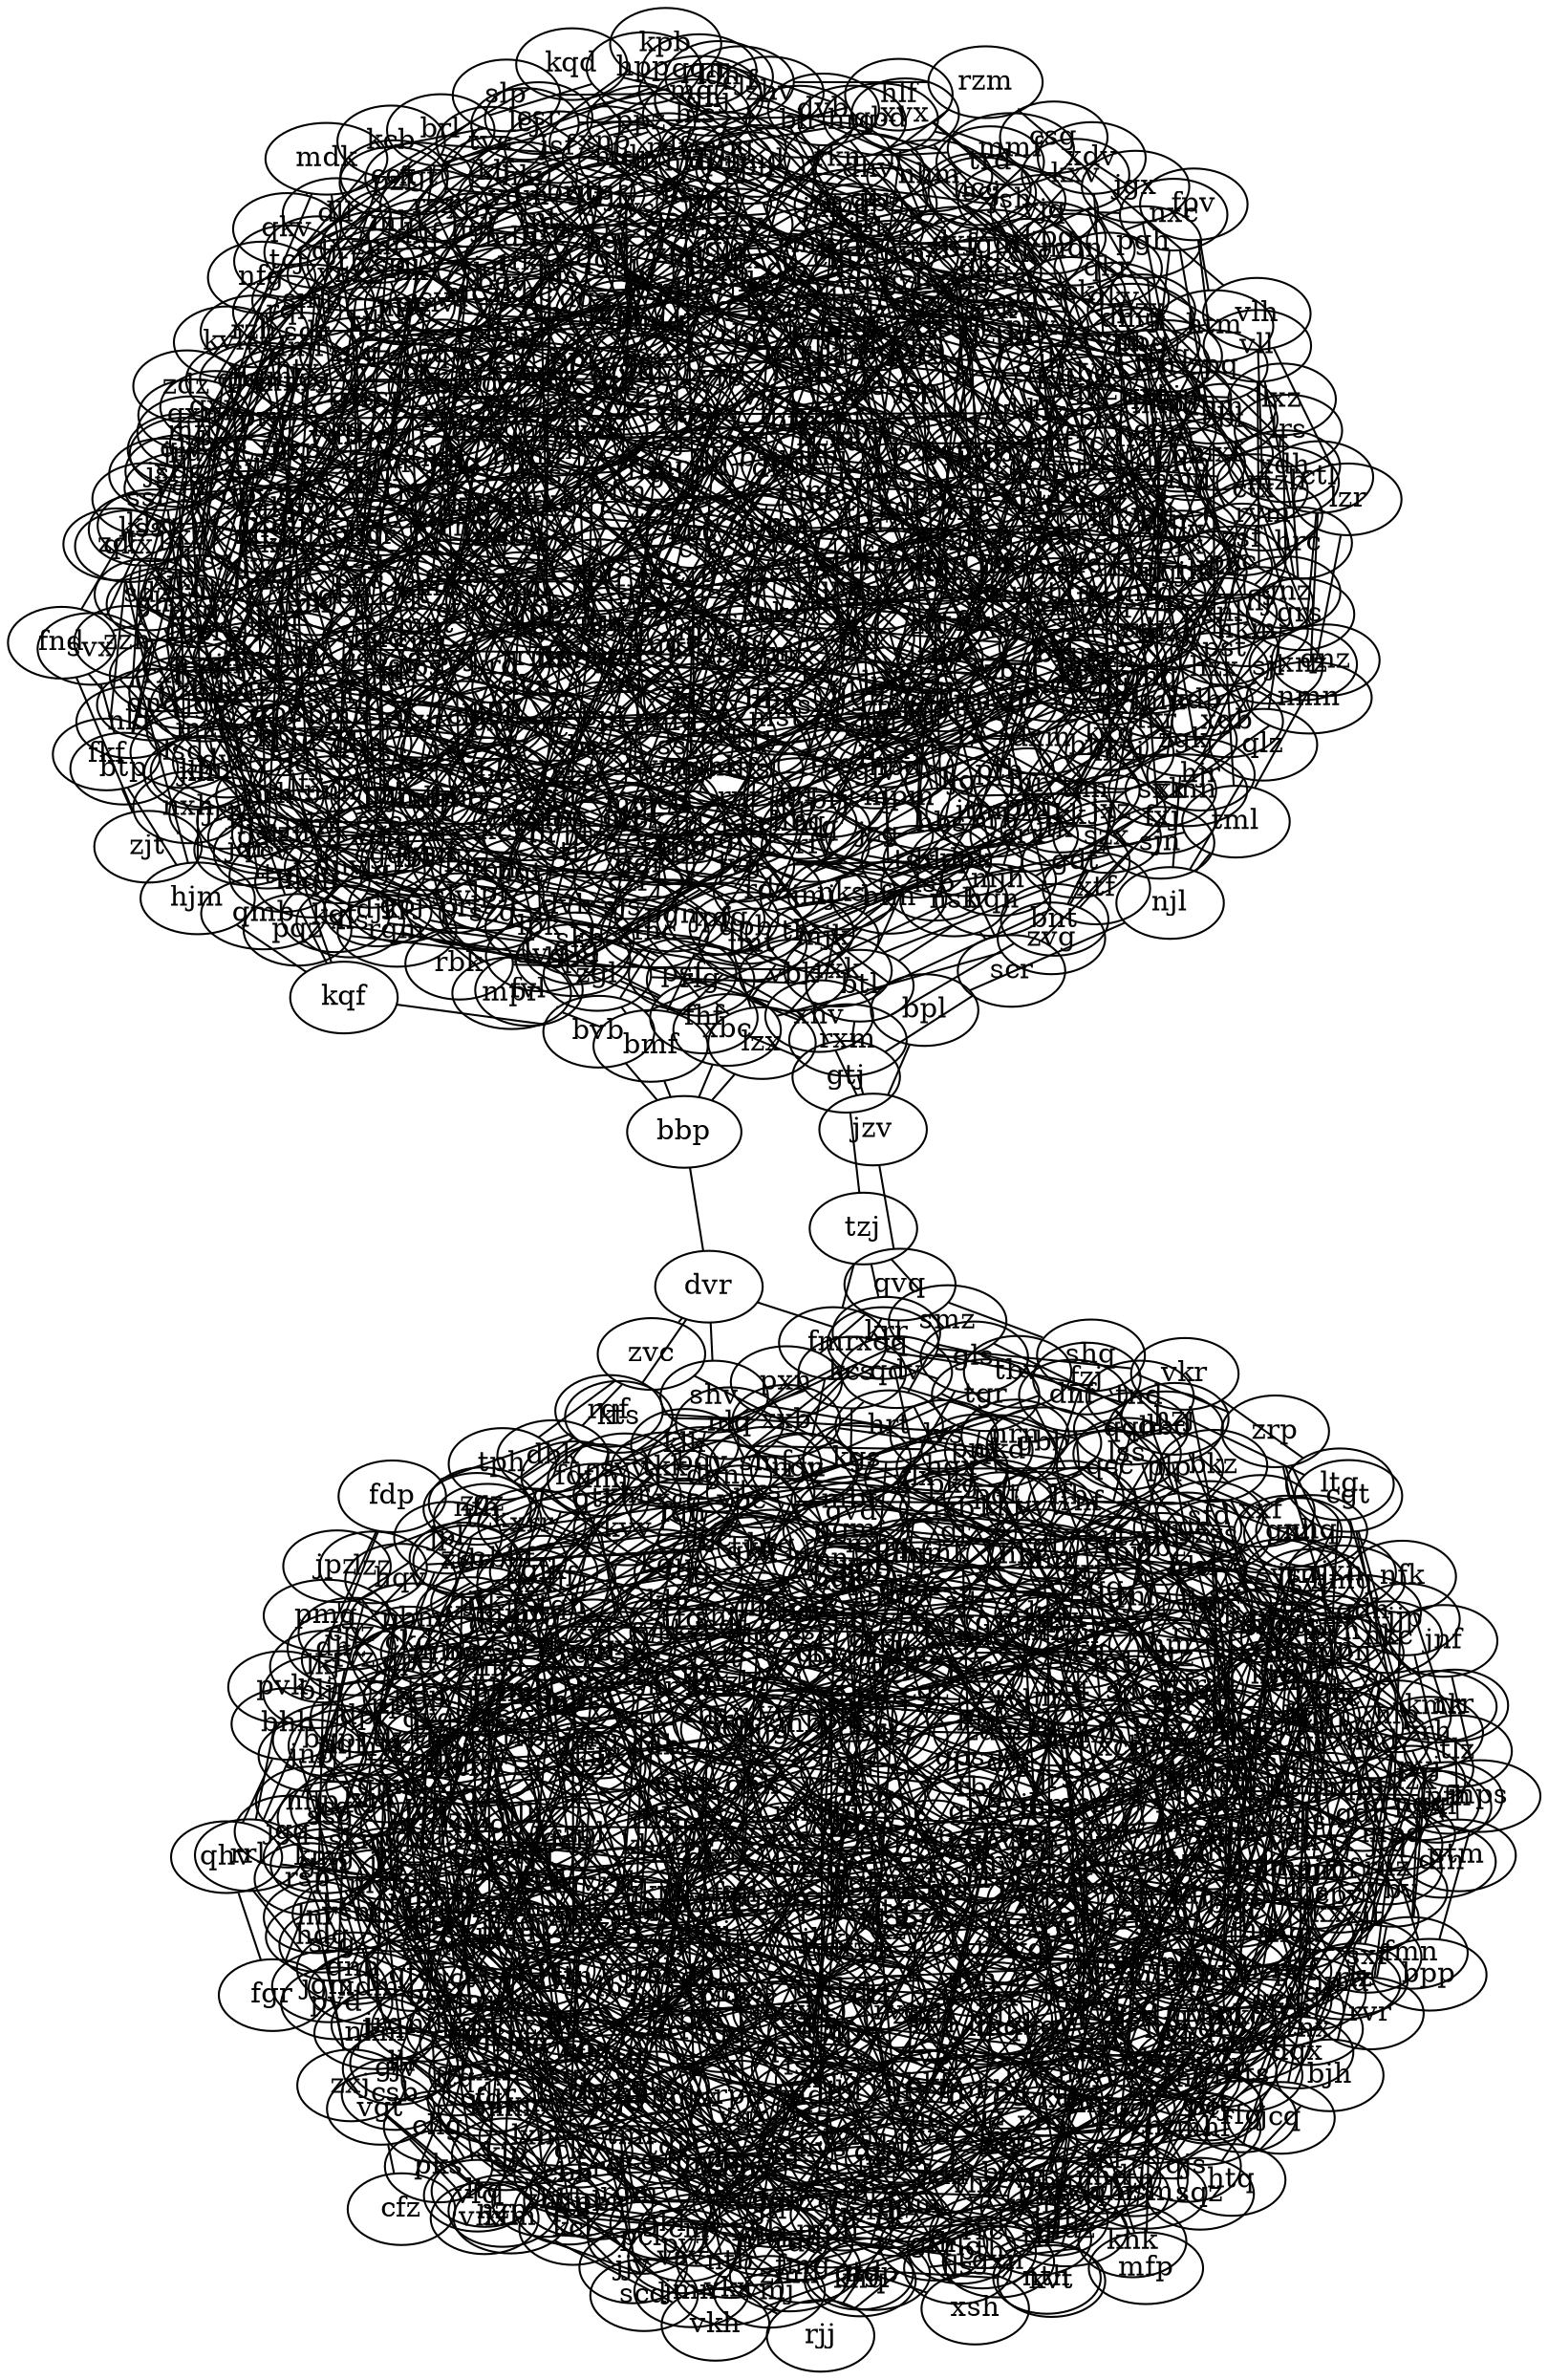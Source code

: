 graph G {
    layout = "neato";
    len = 20.0;
    
    xqz -- {mvd jch lxn txj tns};
    qrt -- {spp mbz};
    slm -- {xdc};
    rnv -- {dmq};
    npx -- {llg szn mjz dhv ddr};
    shm -- {zrq jkq vgx};
    jfk -- {mmg trr};
    qbv -- {fbc zgt};
    crx -- {jtm rlg kdb kxg};
    jnn -- {hqt mcv};
    zvg -- {szx};
    xrt -- {sjs hnf nnn};
    fxj -- {nsf nln sjl};
    prh -- {tfc};
    kmg -- {gct jpl fgr jgm};
    cbs -- {trb};
    ldj -- {jsq bxs jbk};
    lkh -- {cfp dll};
    gdb -- {jmg bgr lkk nhd};
    jgq -- {qpm trb szg};
    cgd -- {jzh xsr};
    klk -- {smz};
    klc -- {mmg jsp zlf brx fqf};
    xsr -- {znq};
    ljh -- {sst};
    src -- {xmv};
    nhp -- {gxc src lzz};
    kbh -- {txj zsx};
    lrf -- {pkc};
    lrv -- {jzr pks};
    gzp -- {brx qcr};
    vfg -- {cmv};
    gtn -- {krd bsj jgt};
    rqx -- {rfv pnc};
    rzv -- {dmq};
    bjh -- {mvd};
    pxn -- {dhf};
    pgn -- {htz lpf tsx nfv bvb};
    qrb -- {dtt};
    mjk -- {tsd kpv};
    fbc -- {zcz hkj};
    jqr -- {pxz};
    bkl -- {zks kpg bmj vbf};
    nsk -- {dkl jzg};
    xrn -- {zdd hfx qvt};
    gtm -- {ccb sng vlx shr};
    mkr -- {thp mzj hfc lrp};
    htx -- {rfk};
    jxl -- {vkd grb mps lxr mlt};
    gmf -- {rdz jxq};
    crc -- {tvd qmt xxf dzs};
    tqt -- {gff};
    gvm -- {lvj ddk hvc hzc};
    gjv -- {rkm qsh nfl zhl};
    fpv -- {htm mdn};
    psl -- {qfq};
    vdm -- {pmv hhm};
    chv -- {dch bqv nsl qtg fsp};
    xlc -- {xqg hvc};
    llr -- {vkh fcb zcn};
    kpp -- {ghz bsq};
    czf -- {dfs cll qfq};
    pmg -- {pzc};
    jjg -- {jdb mlq mmj vsk};
    qkk -- {jch grf};
    gtd -- {ggb ftq};
    djr -- {zpr dgr};
    bpj -- {vzl lkb lrf};
    mfp -- {nhd qsl hnt nth};
    ngr -- {fhg jxn gsn};
    kvj -- {nfh qxl};
    pmv -- {mmx gbq lqx zqt};
    xdh -- {lzr tth gkv};
    fsg -- {znf gfh tvt};
    pln -- {rkz vgs};
    dhl -- {qrb zfq bjx};
    rrv -- {hqt nxh kvk};
    vgt -- {vnx};
    dcv -- {cmt ffx};
    tfc -- {nnh};
    mlg -- {cmc cmt sst nfp};
    rlg -- {dvh};
    htm -- {bmj};
    sls -- {vsm xks vds glp snr jdm};
    nrc -- {ztf tns tzk};
    fdm -- {klz hjx vzl rlr};
    pxl -- {zzf pps gtt rzv};
    fkr -- {hkp tsx};
    gsn -- {dkf};
    xqm -- {rrv};
    hlp -- {sxf cgt};
    nxg -- {rxf lcg};
    gzd -- {qdm qsd vrf hpd fsb};
    vkd -- {tvl kvt};
    cbb -- {gbm qrh fhg};
    vpf -- {kct xbp ggx dhj};
    lpk -- {gfv vcv jmk};
    qlv -- {zzn};
    fmg -- {vmj gbm kvt rjs};
    bmn -- {ngq gkx pks vcz};
    stm -- {pgc hlp lbx rrr};
    qkr -- {hlf cfm ctl kxv ggx vjm};
    gnl -- {kkj ltg bsl sfd};
    gdj -- {bzs ncn grb};
    rql -- {xnp rdf zzn qnq};
    lzz -- {qpd};
    pbf -- {hlv xgb};
    kgj -- {tkh};
    bxd -- {qrh ngm qks};
    svs -- {qkd};
    llg -- {zpl fqh jgf kdr};
    sbc -- {sft fcc lpk pjm trs qpz rnv};
    bzm -- {kck mdn svk zrb nnn};
    zdd -- {txj};
    qnh -- {ngm};
    jqh -- {jgt bsj nsk};
    drx -- {mpm fhh vvx};
    nvr -- {hrr mcv kfz};
    ddk -- {srp ctj sgx pgr};
    kxs -- {rvk jsq fnc};
    hpx -- {hlz qlv kqg};
    rgm -- {bkf jdm};
    dnf -- {gls};
    mcz -- {qld cjf};
    hcc -- {hlv vhc dpm};
    bgz -- {jnb bqk rvc klk};
    lhc -- {rgc psr tkf qmt};
    kds -- {vhc fdm llx mpx};
    sxc -- {fnc};
    vdq -- {rcg};
    jsf -- {kvk};
    pbm -- {mgk gzn mbq tph};
    thf -- {fqn qsh xsf kzb};
    rlz -- {hlp fbg qmt zrh};
    mns -- {rkn bkm lpc kqg};
    qlz -- {gnz njl trr nnj};
    rjc -- {vbf pmv bpj dqs};
    kfx -- {cgc zsx dgr};
    ngq -- {rpd pgp bqk dzs};
    sqz -- {nhd tnx pth mzq};
    dpm -- {ffx dmq};
    bfk -- {bmj};
    dzv -- {ffg};
    ncl -- {ckv vkx ntb zpr blm jmn qrb};
    dkq -- {lcj dnv kqg nxg};
    rzh -- {kss};
    lpc -- {pnc tlv zpb};
    jtm -- {tsx};
    fcn -- {rqx};
    mvd -- {xln};
    kzv -- {xkg pzc zdd};
    pvj -- {jcq pln ltg};
    dtn -- {rvc cgh rsf rzc};
    jhp -- {grb};
    spb -- {pxt};
    bsq -- {hlz rmk};
    kkj -- {smb tvq lss tgr};
    cdl -- {bkz};
    zmk -- {tlj pvs pvz src};
    cjs -- {gtd gsn zrq};
    mnt -- {gtt hgf mhz dqs};
    rrl -- {jnb};
    jbc -- {qrb tfg kfc};
    vsv -- {bxd bxq dtt};
    qks -- {zcf bfc};
    tth -- {vll sjl nxc};
    dgn -- {nfh svv slt};
    jhf -- {hxv rls};
    vcp -- {hhm};
    jcs -- {fcc vnq zbc};
    gjz -- {fsb tgr tmz hvt};
    mzf -- {psl zdz};
    cmd -- {hnf};
    tbm -- {rgt ktt msz htx};
    tpv -- {fvp sft rkn xlc};
    sxj -- {bnq str zrb};
    ssg -- {gjv lxn dhz};
    qkf -- {ctb hrg mdn};
    vch -- {zbz mzf dkk gtp};
    znf -- {gxc lrg cxm svm rkm};
    ltg -- {rvn};
    dhj -- {mhk qgt};
    lnr -- {lkj fsg zxj gzn};
    sxf -- {vrc};
    fvg -- {kck ppk dcl fvl};
    nvt -- {xsz lbz xrh};
    rgn -- {ngz};
    qsh -- {slt rtz};
    hdq -- {rbc fgr mnb hdj};
    zgp -- {ssm fvz bcm rcd tnl xxb};
    rrs -- {sbn dts glr zdd};
    bgj -- {hsr ppt chg hgd mvk};
    kvv -- {dnf jtk mbs rbh};
    hbd -- {cfp};
    blj -- {rrl};
    sbh -- {lxn rll cbs qtd};
    svd -- {zpl tzg prn krs};
    rqm -- {zgl jqr kbn vnq};
    hqn -- {btl dxm};
    rdd -- {gzq tmr vfg};
    fbx -- {vzl qcr};
    lpz -- {vrf nfl mks qnj lff ntb};
    lsd -- {ghz xdc};
    vkg -- {rlc xhb gdj pcj jjk qdm};
    qcs -- {jjv djr rnk cmv};
    shv -- {fqn rqf xrr txs};
    zzs -- {lbx btq nhl lrc};
    xhb -- {nzp lrr zpm};
    qbd -- {mmf hlz kpb hkp sxb};
    phf -- {fgp dkr hsq svc};
    xxb -- {svv};
    zhz -- {rvc nhl qbz};
    kbn -- {prn svx};
    qld -- {krs};
    sxl -- {mps bvh frd};
    clp -- {zqt bzn hnf jsh zpn};
    lhm -- {rbg dss lss grb bkp};
    qpb -- {mpm ktt bpl};
    pfh -- {jjp hmq mls gtv};
    mmj -- {kjs};
    flj -- {sjl vll};
    tlz -- {sxf rvn nfk};
    pgg -- {rkr rvx bzs hfx lck};
    dkk -- {lmn dkl};
    rdz -- {mst jhr};
    gfk -- {mbs klk};
    jtk -- {cdb};
    hvt -- {nzh hdv jbl};
    fsp -- {ttn};
    qjc -- {rnr pst};
    zrh -- {pqq fmn fpr};
    jrd -- {qxp svc jsl jsq};
    dxj -- {fcn hsq bjs vhc};
    bxx -- {qgs gds qdx smf bvl};
    rxk -- {xhv};
    xqn -- {hpd};
    zjf -- {bcc};
    tkk -- {pdt kgj xdr pxn ckd};
    fdf -- {dzx jpz xdr snr rqf kcs};
    txs -- {tdg zsx qkd};
    fkf -- {zjt hjm hpk};
    qsg -- {vcp mnl rdf};
    svj -- {qnf jxn vvv rrr};
    tnd -- {sjf xdq cgt rgc};
    cgt -- {nkc};
    bpp -- {mps pcf vgs jtq};
    lrr -- {ffg nhd};
    bdj -- {zpl gfv jpk zbc};
    krr -- {tzj flx smf};
    vpb -- {xts dnv};
    klq -- {xrh gmf zdz};
    bsf -- {bdr nrn jbc mrx};
    brb -- {lmt lzc szn scv};
    kmk -- {llq hmq hlp};
    dhv -- {rzm mcv zpl};
    rbk -- {rxk xqm dcl};
    bnj -- {mjf djz rll chc kzz};
    sht -- {zcn glr jpn dhf};
    ckd -- {lbg dtd};
    nnh -- {hnd};
    rkr -- {svj mrx};
    rvx -- {dhf};
    zlc -- {zpl bxs};
    cpd -- {jhg cmg mjb sbh bgs};
    mqv -- {qvb nrc fhg dts};
    bqp -- {jpt bbf cfq cpz};
    ccb -- {srp rxf sxc flk};
    tzg -- {spn ljl};
    rnk -- {smb zpr zbm};
    qdv -- {hjc gbb qvq pkg};
    tpb -- {vdk rgq zdm tmt};
    qjq -- {sdz lcg pzl qqt};
    vxx -- {jpn rpd tdg};
    pnx -- {lkq hzj btq klk};
    jpn -- {qzz};
    fph -- {tlk dhf fzt lxr};
    qdx -- {jdb xqn};
    cfz -- {ftq vnx vgt};
    gnn -- {dfs};
    pdt -- {jrn jjk xhn};
    sms -- {cdl qvc dld};
    kjs -- {dgx tmh jxn};
    fdq -- {jbk fcn bjs ppk fvl};
    llx -- {mgv blr kbc rqx};
    nxh -- {mzf};
    vcz -- {vpj bbm};
    pbx -- {djz ntb sjd knk};
    jkm -- {pth bfj};
    sjf -- {gps tqn};
    vhc -- {nhm jxq};
    dvg -- {xbc vrx shr bpj};
    xcb -- {qvc dzk qrx lkk};
    krd -- {kpv tsd};
    hzc -- {zgk mjz lcx kck};
    vjj -- {dkl};
    qnj -- {zcn mvk};
    cmg -- {slt mjb qsd};
    kpg -- {hbc ttj};
    zsf -- {pbq fkr};
    vbv -- {fdg lvn rvr jrn};
    tlp -- {ktt lbz fvp tbf xrb nnj};
    zvl -- {bkp zrp vxx ktc};
    gkx -- {ngx knq mks};
    nsl -- {vvv jhp};
    mbt -- {jdb srq kcs};
    zbm -- {ppt};
    spg -- {phf cqv pps vrx};
    gbb -- {cgg dzx tsn};
    vgq -- {mnl xdv};
    ndh -- {hdc rnv};
    xsh -- {dzs mvk};
    hzx -- {dhm hbq};
    srp -- {qmb};
    bxj -- {rgq sjd klb jpt khg};
    nkd -- {fqv};
    hjm -- {kqf zzn};
    vzp -- {pvh dll lkb rrv rkx};
    bhp -- {ntb vgt};
    hxv -- {czg hzm spb};
    lxz -- {gnz};
    hqm -- {xqj nfg hdc};
    xbx -- {zlp tzz xnp};
    pgp -- {blj zcz mbz};
    qvc -- {hjc vcz};
    mgj -- {fbx zzx njk jpf};
    qvt -- {xcc dst};
    jsl -- {hqm kbq};
    fls -- {mdz sqr};
    cpz -- {ggm};
    mqx -- {bph txn vdk};
    frn -- {dlx lrf jnn qkf};
    bnt -- {szx gdt nxq};
    dhz -- {nhp jpz hcg zcz};
    pqz -- {hjm gnn psf fgp};
    mgk -- {bkf kfx sqr};
    btp -- {ghz svx pxz};
    fbt -- {dvx mcv rlg xqs};
    nnj -- {pbq};
    hrg -- {xck};
    rth -- {dtt fls vrc nsn};
    ppn -- {hfj chc pqq lff};
    ncn -- {ffl};
    zbv -- {kgf lqx pxv zlp qsg};
    gdq -- {ddk xlc jsp rjf zbd vdq};
    ccx -- {nfg pnc mqz};
    ztf -- {dkf};
    mzq -- {sbn dtt};
    fxn -- {fgj zjf fpr lrr};
    hmq -- {ggm};
    jxq -- {vrx};
    bxr -- {ngz knf znq};
    mdd -- {vtx};
    khn -- {jdm};
    fvb -- {blj jch smf rnk gps};
    svm -- {vhg sxf};
    hdv -- {nhl cdl zgt jtl};
    fgt -- {svc cdj pxv};
    vrj -- {krs};
    plh -- {mmx rxb cjn lbz dcv};
    kvn -- {zbv vfm bfm jqh};
    mvs -- {qvb};
    kck -- {mpm vln lkh};
    lvn -- {drv jtq};
    ljg -- {jhr rdz nvt rgt cjn};
    cmv -- {mzd};
    nkt -- {tvm qsl qbz mpn};
    tkj -- {fsp jmd cgg tvl};
    zcl -- {qnq mcc jlh};
    ncp -- {kqg kpc};
    qtg -- {nfz vvb};
    zvn -- {dtt};
    dff -- {qbz bjh hdv slt};
    xrb -- {kcr dxm hbd};
    tqn -- {lrg srq qsl qrx};
    nkm -- {glp pcl hvk zmd};
    mqz -- {trd};
    nks -- {gtt xhv str dkk sxk};
    dbk -- {jtk zvc mbq};
    mdz -- {xkg rvc};
    ssc -- {tzz zzf sdz fbn};
    txf -- {dvb kxs cfm xck};
    mrz -- {fgp fxt qfm};
    pkc -- {hnf};
    jkq -- {jtl llh sqr};
    kdr -- {lcg jbk};
    vqx -- {jkq fml jtk kbh};
    thp -- {czf jzg stx dsq};
    ctj -- {str};
    lfb -- {mlq svs vcz};
    vkr -- {tnd zzs ltg xdq};
    ljk -- {qvb vvb bkz hxd qnf};
    dbd -- {smz grb xxf};
    qvq -- {kcs pxn gls};
    ndk -- {rxb};
    vmj -- {scd qbz mbz};
    fzg -- {fbc jbl zln};
    hqt -- {fnc};
    bfh -- {jdm xrn jdb ckd skm};
    lms -- {ldc nhl tgf tmt};
    kjp -- {scd src kmg};
    nnn -- {ttj szx};
    mrx -- {hfj};
    smb -- {xks llq};
    cll -- {mst};
    jrn -- {xxf};
    lvj -- {cmd};
    cfg -- {cdj tps xdc zqt};
    kqt -- {gbq qfq kpp qmb};
    sgx -- {bgv};
    nqh -- {jqr jlh rmz};
    vds -- {hks bhp lps cxm};
    lkz -- {bqv};
    pzl -- {xvs};
    kzz -- {hmq snr kfc};
    ppz -- {flk fqm sxb};
    lpg -- {hfc ngz lvj rgn jpf};
    mpn -- {rkq rnz qgs zrp};
    hbc -- {dmg lcx hbd};
    fqh -- {kbc rxb};
    rrc -- {zmd lpj vbx tnx};
    tns -- {vpj};
    blr -- {lkh tpg vcp};
    ndx -- {szn kpc ggx};
    vfp -- {gkl fpk jlh pps kpc};
    nfd -- {hnd};
    pnm -- {tzz jrl djm kbj zsf rkf};
    vkx -- {rjj zsk zpm};
    tzx -- {ppf};
    bcc -- {zsk tqh vfg};
    cpf -- {qbv bkp lrv djz hfx};
    hjf -- {brl jql zlc lmr ppz vdm};
    pvh -- {vrj};
    sjh -- {mcz bxs vzn pzl};
    hrc -- {pzx ngj xmn vll};
    ztj -- {zpl nnn};
    mjg -- {nrx mfj vnq};
    kts -- {xxb tzk zcz xhn};
    tmz -- {hks tvd};
    ffl -- {hlp grf dbg nfk};
    ctb -- {gbq fbn};
    gkv -- {mrq mdn kpg fzq};
    qkm -- {fqn pkg qjk zdm kzb rnb dqj};
    cqh -- {vrj pnc sdr mmx};
    dxq -- {qtd msp};
    lrg -- {vdk hnt};
    rxb -- {mhl};
    dch -- {xmv bsc};
    xvb -- {zln rsp kbh};
    bbp -- {bmf lzx dvr bvb xbc};
    jvq -- {qvt shm fqv qsl};
    gbq -- {rkx};
    mcc -- {kpv zlc};
    tzk -- {vsk ppt};
    tsj -- {qjc vpb xqm mrz};
    mdk -- {csr znq rzh};
    gqr -- {nfd fhh gtt dfs vbk vtl};
    lhk -- {rsf};
    xdm -- {mph bhh nrc};
    nlc -- {dqs jhr gzp};
    mnf -- {svs};
    xdc -- {hsx};
    mmt -- {qkk rhs dbk bqk};
    lzx -- {bfm};
    mks -- {vvv hdj zpm};
    gbl -- {cmv fzt bfj};
    lgs -- {slm vbf ptv kpc};
    qcx -- {hjd drv};
    gpj -- {mpr vrj prl prh};
    vdb -- {cdj vzn fqk kss mhl};
    gzl -- {ldh ljl qkf csg pbb};
    rxf -- {psl};
    cfq -- {msp jtl};
    tnn -- {mjk brx};
    hbq -- {mdd};
    htz -- {ldj vln};
    fvp -- {nsf mhk};
    msl -- {rbg jjp rzc dbd vzk};
    jfx -- {slg dlp jqh sxj};
    fzq -- {mmf};
    hlr -- {lzq pcf tmh rbh};
    btq -- {lzz dxq};
    lbg -- {rgq};
    nfz -- {flx};
    xdr -- {jvg};
    mzj -- {mgv bfm pkc};
    ffx -- {gnz};
    bbr -- {xtf xtz pst};
    hkm -- {jrl hzx rcg zsf};
    gzn -- {qrh};
    trd -- {ngz xdv qcr};
    shg -- {jbc jmd ssm ggb};
    dts -- {tzx vgs};
    jdb -- {trb psr ftq};
    tlj -- {snr jmm bhp};
    slp -- {rzv zhv nfg};
    qnq -- {fxc};
    ksc -- {fxc vln xsr};
    kdv -- {lhk djr hvk};
    vvx -- {mhk jzh str tfc jmk};
    jtq -- {hxd};
    qpp -- {ndk ktt ccb dmq};
    cvg -- {vrf kgj};
    bbj -- {pxd tnn nfp bxv mhk};
    gxn -- {nsm pcj zhl};
    xts -- {ksv};
    rzc -- {pbr hdg};
    hjc -- {lzq nkd};
    djm -- {nfd pkl jcs hjx rdc};
    hmc -- {bjx vdk};
    plq -- {pps gth rtm dsq hlf};
    kfc -- {pzc};
    fjf -- {rjd lkz ghk dgn};
    dcd -- {plp mvd tlz};
    ngp -- {tkf ffh xvb knk scd};
    xjt -- {bjh hvt qjk};
    dmz -- {gdg rvn gsn};
    hdc -- {nhm};
    mbq -- {pln tnl};
    cjn -- {mpx qld};
    bpl -- {rdz njl jzv};
    rtf -- {cpz kgj flq};
    stx -- {sdr vdq fxc};
    zrp -- {shq jxn};
    bph -- {vtb bvh jhp};
    kfm -- {mdp hnd};
    fdg -- {rkr zvn dff hks};
    rqc -- {jbk hzm qjq};
    gkg -- {mmg jlf grs dfs};
    shr -- {jzg jqr krs hqt};
    ghk -- {drv};
    fxt -- {rzh dbn};
    mgb -- {gkv qgt nln};
    dpr -- {ttn jnb};
    hjd -- {dgr mhf tlk tqn qrt};
    rsz -- {bxv mhl};
    cdj -- {pgr};
    jnf -- {mps kfc};
    zpq -- {xts fpv bkm};
    kbr -- {bqv};
    tsq -- {gfv vfb};
    fmr -- {tbv tgr tzj bqv rjv};
    ngj -- {rzv};
    lvd -- {vrj};
    rlh -- {jlf lrf mdd tsd ktt};
    lps -- {bjx};
    ltz -- {hkj cvg qgs};
    ptb -- {vtx szx bfm};
    pxv -- {gsp hrg};
    mkd -- {mcz ldj gmf jsq};
    vgx -- {kbh rkz vpj ttq};
    cbn -- {gzp zhv};
    frh -- {bxv fmd kcz gxz};
    ctl -- {nmn dhm};
    pzk -- {lsd sxj};
    nkc -- {gzq};
    cgh -- {lkk};
    tfr -- {zgt tdg hgs};
    rjs -- {flq qbv zvq};
    zbd -- {xbx krd spb};
    dzx -- {fqv zcn};
    qlq -- {skm bjx};
    mpg -- {ldh bzn lbz cqv};
    rqf -- {nfh};
    fcc -- {lpf qcr};
    lsb -- {ffx fhf bnq};
    fqf -- {sgx hbs};
    bzn -- {klz};
    nfl -- {tmr};
    rhs -- {snr bdr};
    rcv -- {bsq brm lkb};
    fxd -- {xts vrj rgn};
    lmn -- {scv gkq jhr};
    rdt -- {cfp tcj kvk slv};
    mmk -- {dtd lhk qcc flx};
    ldc -- {nkc cxm};
    zgk -- {njl grs};
    tjh -- {gkq pvh zdz qsx};
    sdx -- {nth rnk chc};
    tgr -- {ggm};
    pxt -- {cmd};
    qqn -- {jsf jhf pzl hcc};
    zrn -- {djz zms vnx lxr jvc};
    gjj -- {qhs fbx mmg ndk};
    hks -- {xks};
    tjx -- {khn qzz zbm};
    tvm -- {qnh};
    tkh -- {zln bbf mbq};
    vtl -- {dvh ccb kpp nkf};
    lkq -- {mnf lzq};
    tvq -- {xdr zvn xcc};
    xvx -- {dcv lcj xck kxv};
    xcc -- {kts};
    rrb -- {cgc nsl zbm qpr};
    hcg -- {vgt flq fgr ncn gzn rrl};
    tzl -- {mst};
    pvq -- {fnd bnq zlc};
    tfg -- {fml dgn trb};
    vxc -- {dqs cll fpk ffc};
    dvx -- {sng};
    rcd -- {nzh dpr vlt};
    tpg -- {dbn vln};
    jvl -- {lmv pvz rgm};
    jpf -- {bmf rnr};
    dbg -- {rrr};
    mnb -- {zvq svv bbf};
    fpt -- {fhh zqt ssl dlp sdr};
    rnz -- {nsm jtq};
    mtk -- {tmh pkg qcc};
    ddt -- {nfd clp nnj ctj vgq lxf};
    qqb -- {shq cvg dnf rvx};
    dvb -- {zpn rmk mqz kpb};
    rkm -- {lrv};
    zft -- {dhm rmk crx vrx};
    lrl -- {prn ctj jsl};
    txv -- {fqf gkq kqg pjm};
    glr -- {qmt jvg};
    pvd -- {ftq qdx cgc};
    rlc -- {gds ggb};
    mbz -- {qzz rsf};
    tzd -- {sbn txs bzs ktc};
    lff -- {jtl};
    mdb -- {pth jhk pcl dzv drv};
    jvg -- {ngm};
    rkx -- {xvs};
    jql -- {xqm bsq cbn};
    shq -- {qvq bkz vvv};
    qjs -- {llf tgf xsh lbx};
    rtm -- {rvk hlf fxc};
    pvs -- {nhl tsn};
    xfm -- {cfz vkh kvx};
    svk -- {kxv};
    lxj -- {kdv pgp smb bfj};
    gkq -- {dvh};
    drv -- {lrc};
    psf -- {thp jfk lzx};
    jgr -- {ndk gsp zbc nks prl};
    jpl -- {pmg hqx};
    gtj -- {btl fhf};
    ttq -- {bhh};
    fbg -- {mdz zjf gtd};
    qgs -- {xxf};
    fkx -- {hfj jmd mhf rfg jcq};
    rbp -- {vfm dkr xts gzp};
    dgm -- {kfm lvd znl hbs};
    zgl -- {bmf btl mpx hgg xls};
    lvs -- {hqx lfb shv qcx vtb};
    gdg -- {qnh jzr rtf xqn};
    tgf -- {mph};
    rvk -- {pgr};
    tmt -- {xln lbg txn};
    fdt -- {lvn hxd hgd};
    jmg -- {mpd tqh jrn};
    ctc -- {czg sst gfv vjj mjz};
    qnz -- {xtz grs};
    lkj -- {kvj rbc};
    pxd -- {bjs bfm slm ttj};
    fjj -- {qcg zfq ztf dss};
    gvt -- {scv dsq};
    dhm -- {nhm};
    fdp -- {lkj lzz bhh kts};
    hfc -- {hkp svk};
    xls -- {pps lpf qnq};
    slk -- {jvl qpm ffg};
    vzl -- {gff};
    fqv -- {lbg};
    xvj -- {cxm ssg};
    blg -- {zjf bxq gsn flx txj};
    hxh -- {zbm jfg rgm qtg};
    trs -- {bjs rkx};
    smp -- {csr ndh zcl};
    tvt -- {rvn mnf ncn hnt};
    bmh -- {hbq lsd vzn};
    hlz -- {mhl};
    jsh -- {vll};
    hsq -- {trr};
    qcg -- {hdj};
    szn -- {jzg};
    kgf -- {bpj nkf sdz};
    njk -- {dlx dhj fdm ptb};
    kcl -- {lff ttq jjv};
    fcb -- {ngx drd bgs};
    fgj -- {jpt qhv};
    kvt -- {rsf};
    jxz -- {fqf zvg ngz tlv};
    hld -- {fdm jgr vbk rgt};
    ffc -- {hbs cbn};
    cmc -- {jfk kfz zft kxs pbf};
    xsp -- {nlc nqm dll kvk};
    qfm -- {mhl rdf drx jhf};
    dst -- {tmh kbr};
    rgt -- {qsx jnn};
    rkn -- {zhv mmf};
    jzr -- {gbm xrr hpd ztf};
    ckv -- {fzg cmv gdg};
    ppf -- {dhf};
    vhg -- {dch rbc};
    jgx -- {rvk kxv fpv gjp};
    hnd -- {gxz gnn};
    lkg -- {vgq tzg lrp rnr};
    fzm -- {khn bsc pcf zcf};
    vvt -- {bxs qgt gxz};
    hpk -- {nfg xqs spn};
    pzc -- {qpd};
    zxj -- {xdm rsp nzp vfg};
    lcx -- {pbq};
    nrn -- {rqf tbv txn};
    rdf -- {jpk};
    kxg -- {xgb mdd};
    ljl -- {ncz vtx};
    cdb -- {lff pcj jcq};
    rfk -- {bgv};
    xqg -- {slg pbf gdt lzx};
    mrc -- {bfc ffh};
    qdh -- {gbz ncb cgg jnf};
    lzq -- {hgs};
    vvb -- {llf knk};
    zmd -- {zms rtz};
    pcf -- {bkp};
    pzx -- {xvs pkc rgn};
    csb -- {rkm llh xfm kcl};
    dgx -- {mvk};
    xkc -- {jsh kcr pxv nhm};
    scj -- {gjp fqk jpk gsp};
    mjb -- {zdd grf};
    xrh -- {dcl};
    lzc -- {fhh nxq bfk ctb};
    tpl -- {ksc kqf dkr};
    rbc -- {rkz};
    sfd -- {rkq};
    zbc -- {gdt};
    xnq -- {bkz jnf dkf dbg};
    zgm -- {jfg mrc xhn tjx lrr};
    sxk -- {kcr};
    hmr -- {fsb sfd kgs tvl zrq};
    gct -- {qzz};
    bbm -- {kbr hpd};
    tps -- {lmt flj hhm};
    mjh -- {rfv};
    zdm -- {mrc};
    kch -- {rkz vkh kvt};
    ppk -- {spb};
    tzj -- {gtj};
    rkf -- {bkm bxr bsj tsx};
    kct -- {mjh svc qjc rcg dxm};
    mjv -- {vdk zvq lbx drd};
    nfv -- {xqj bzn mhz};
    rxm -- {rlg bnt fnc jzv};
    hrt -- {qkd smf};
    mbs -- {ttn ngr};
    gth -- {mpx kbq hsx};
    bvh -- {rtz};
    scv -- {lrf tqt};
    bgk -- {frd xcc};
    pcl -- {vvk hgd};
    zpn -- {mcv bgv};
    kcb -- {zdz mdp};
    mrq -- {cmd mst sjl hlv};
    cqz -- {cgg plp zbl lkq kbh};
    nmn -- {lzr gdt};
    htq -- {mnf blm bjh qsd};
    zlf -- {svk sng};
    klz -- {hlv};
    vzk -- {jpn vgs tfr};
    qtt -- {cgh kts zms};
    vbk -- {gtj mjh};
    rnf -- {tbv dnf};
    jzv -- {xhv qvq};
    kqg -- {kbn};
    llf -- {ngm dst lkk};
    vqb -- {rrs hdg xks};
    jrz -- {djk nrx jgt zjt};
    zcf -- {ggm};
    lpn -- {hvc jlh jrl nfp};
    blm -- {jcq};
    hkj -- {bkz};
    dnv -- {fvl lrl};
    tbf -- {htm rcg ncz};
    hzm -- {jsh pgr ptb};
    vlx -- {tth frh hrr mgb kqd};
    zhv -- {rjf};
    brv -- {rlr xgb fqk jcs};
    kpv -- {kpc ddr};
    mjf -- {dzk bkp tkh};
    qnf -- {bfc};
    ncb -- {sfd vhg};
    dlp -- {pvh kfm prh lvd};
    vmx -- {kcb sgx tzz};
    xdq -- {dgn};
    jch -- {lkq};
    fpr -- {bvh rjv ldc};
    vbx -- {drv bsl};
    gbz -- {fph qgs};
    vfb -- {lcg vln klz};
    zmr -- {mnl slp kcz kbq};
    flk -- {znq};
    nlq -- {vqb xdq jpl fsb};
    xhv -- {qfq};
    nth -- {qrx qlq};
    xmn -- {mpm hqn xgb};
    dlx -- {hkp gnz spn};
    rjd -- {ttn};
    dvr -- {kts zvc shv xdq};
    qrh -- {qks};
    htr -- {rcv fcn gzp zgk};
    tsx -- {btl};
    qrd -- {cbs tns mtk kjp dhg tgf};
    nfp -- {djk};
    rfg -- {rsf sdx mjv};
    nbg -- {xqs rqx};
    rkq -- {kch hmc xkg};
    bpg -- {hbd fhf mhk qmb rbk};
    zxl -- {vmx rxb fqh nfv};
    glp -- {mzd mvs pks};
    dtz -- {hkj lps qpd ngx};
    jgf -- {qqt msz tsd};
    rnb -- {jkm sdt kkj};
    rvm -- {tnn vlh mdn cbl};
    qpz -- {mmx psl kbq};
    vrv -- {rjf zzf gff jsl};
    szg -- {nfl mrx jnb};
    dtd -- {sqr qrh};
    spp -- {rvr qrx};
    gtp -- {xbp kcb ksv};
    kqc -- {srq skm rdd nkd};
    qxn -- {fgt rxf tcj xsr};
    vnq -- {bfk vfb};
    kbc -- {xqj dll};
    qsp -- {flx rhs dtt};
    chg -- {bqk};
    nhd -- {jmm};
    vzn -- {jzh xqj};
    klp -- {mmf nqm hrq nln};
    xsf -- {dcd vbx gct};
    bzs -- {nsn jhg};
    dtt -- {nns};
    rgc -- {sbn sjf sbg};
    xln -- {tmh};
    lmt -- {prl bmf ppk};
    gtt -- {kcz};
    vjm -- {dkl vlh xnp};
    vpj -- {mzq};
    nsn -- {hgs};
    bgs -- {rjv};
    ggb -- {nns fgj};
    pbq -- {klz};
    tml -- {lsb njl qnz znl};
    brm -- {rfk mgv tcj};
    rls -- {jmj hfc tfc};
    jrs -- {zvq jjk qsp lck vlt};
    fpk -- {gtn bfk};
    gqt -- {sxf vkd qxl bkf};
    klb -- {spp rnf jhg ltz};
    qdm -- {rjj bsc};
    mpr -- {bmf hbq cgd};
    vkh -- {mzd};
    pkl -- {jtm trs};
    jhk -- {mvs tmr ngr lkz pgg};
    kmc -- {pvq klq fpk qlv lcx djk dsh};
    vcv -- {gxz nxh};
    nsm -- {vrc};
    ltq -- {tvm llr vsv shm};
    znl -- {dmg lzr ddr};
    trb -- {lkz};
    pjm -- {bbr jpk mjg};
    bvl -- {hgs cmv};
    lmv -- {dch};
    tdg -- {dpr};
    zvc -- {tph};
    zlp -- {rnr};
    klf -- {vmx fbx hgf};
    qcc -- {nfk xxb};
    hnt -- {qvb bfc mmj rll};
    ffh -- {vpj jmm};
    ktc -- {rnz dhg};
    fhx -- {zlf dkr jpf};
    mxr -- {mzq rhs dqj rnf};
    bbf -- {dgn pvk};
    hjr -- {kdb zvg ngj};
    pqf -- {hdj ngm vsx gfk};
    bsj -- {fqm ksv};
    jpt -- {fqn};
    scc -- {zlc cfp hpx qpb};
    knq -- {tdj};
    prl -- {nxh zjt};
    sgq -- {fbc sfv jvc ztf};
    qrp -- {fls knq tsn sfv};
    pbr -- {qpm chg rjj};
    ggx -- {nmc fzq};
    hfx -- {vvk};
    spn -- {dkr};
    ltp -- {ncp lrs pkl bmj};
    qns -- {rtz cvg tdg rtk};
    jsp -- {dsq xtz ndh};
    qdp -- {mqz mdp bzm psl};
    srq -- {jtq gtv};
    pgh -- {gkl xdv tth jlf};
    fml -- {vgx hdv};
    kkf -- {fzg dss ngx lmv};
    zfq -- {zcf};
    ssp -- {nnh nbg bsq};
    jjk -- {tpb qnf};
    vsk -- {zcf bbm};
    bsl -- {svs lps};
    dsq -- {hhm};
    xhr -- {pxn hvk dmz qkk};
    hdg -- {gds zcf};
    czg -- {hgg hrr cgd};
    lxf -- {brm fmd nfv};
    dfn -- {dzk xjt chc lrc};
    dfs -- {pxt};
    sjn -- {bmj xtf mjh rxk};
    jpz -- {cpz qpd};
    hqx -- {llq};
    hpp -- {rdf brl ldh dpm};
    jgm -- {rgq bqk qhv};
    ngn -- {pzc tbv plp mms};
    sdz -- {dvx};
    cbl -- {qnz ztj ngj};
    gbm -- {rjd};
    zsc -- {tph nkd dzv};
    rdc -- {hsx prh};
    drd -- {rtk csh xcc mrc};
    kdj -- {hbq vrj};
    hgg -- {bkm};
    jhg -- {frd};
    mxf -- {tsq lxz nxc kct};
    jmk -- {hdc};
    nqm -- {jmk hsq};
    rvr -- {lhk};
    nkf -- {kss fnd};
    mpd -- {nfk mvd rvr};
    jfg -- {nkd tdj};
    csh -- {mph tmr};
    bqk -- {ttq xmv};
    lcj -- {brl};
    kgs -- {zvc hfj hqx jvc};
    dsk -- {kss sxc dvx qmb fhx};
    jkj -- {tpl rzh srp nxg znq};
    bgr -- {vvv tmz jmm};
    jbl -- {bsc};
    hrq -- {flk jsf tzl};
    rbg -- {kvj zdm mzd};
    bdr -- {cbs gds};
    rpd -- {xkg};
    pvz -- {dzs};
    sbg -- {mbt zsk dxq};
    tlk -- {ppt qlq};
    gjp -- {qld};
    ffg -- {zcf};
    tqh -- {xrr pvk};
    bkf -- {qsd};
    nmc -- {ghz zlp mfj sst};
    hzj -- {hmc gls sjf};
    vsm -- {gbm};
    qkv -- {mdk pxz kqd rqc};
    zjt -- {fnd};
    vjq -- {hlf mdp nxc trr};
    zrq -- {vrc};
    nnr -- {tvm dhl txs cgc};
    jjv -- {hgd lps};
    cqv -- {vjj sxj};
    dqj -- {fhg bkf};
    knf -- {xtz ksv};
    tnl -- {zgt};
    gcz -- {pxz dcl mgb rnv jtm};
    jjp -- {dcd hmc};
    ccg -- {dvh zzf vdq ngj};
    sst -- {tlv kcr};
    hqv -- {rtk fqn nfh skm};
    jrq -- {llh nns vsm tdj};
    vrc -- {cdl};
    jzt -- {gxn nfz bxq dff};
    qjd -- {vdm dgm ssp nvr};
    sfv -- {chc};
    btt -- {tsq csr vhc fdm};
    fmd -- {dqs tbf};
    zhl -- {zbm cfq};
    qkt -- {dcv qcn smp kdr};
    vlh -- {lzr};
    vpt -- {brx mdd rmz xdv};
    csg -- {nhm nxc rzm};
    sjs -- {ljl vzn xbc};
    qjk -- {tmh mpd};
    dss -- {knk};
    qcn -- {fnc kck tsd};
    dmg -- {zrb};
    xbc -- {tlv zvg};
    ptv -- {nsf vtx dbn prn qqt};
    tnx -- {rvx mhf};
    thx -- {htx kpb jxq vdb};
    bsv -- {mlt nnr cpf qxl hrt};
    lck -- {zfq tzx};
    khg -- {nfz bxd pvs};
    lpj -- {hvk fzt};
    mls -- {rrr zvq cgg qsd};
    mjz -- {lxz};
    kcz -- {fqk};
    qpr -- {ncb fbg mqx src};
    dbn -- {pgr};
    xck -- {zbc};
    zpb -- {scv qxp};
    zms -- {hpd ngm};
    vzh -- {kqf xqj pzk hpk};
    ngx -- {jhp gbl bhp jvl zvn};
    pks -- {cbb};
    skb -- {vbk kfz nqh jrl};
    vfm -- {xvs};
    lqx -- {jlf rmk};
    hsr -- {jnb vsm xrr qrh nns};
    vbc -- {qpm fzj rnf klk};
    mms -- {bbm};
    qkx -- {vzp ljh zzx fkf};
    tdj -- {nsm cfq gbm};
    cbj -- {gbm tmh qtg frd gfk};
    slv -- {rxk sft ncp};
    kzb -- {sqr rtf};
    tng -- {rdz gvt rdc dkr};
    rlr -- {fqm sxk};
    mlq -- {cgh ghk grf};
    cxm -- {rbh vrf gls};
    fkh -- {jmd lpj jhp ppf};
    qhv -- {bhh};
    qxt -- {flj gkl cmt};
    gkl -- {dxm};
    fmn -- {qsl gzq pvj};
    grb -- {qmt};
    gfh -- {rjj mzd vbx tzx};
    nct -- {kmk qcx dgx psr};
    blt -- {zhz knq dhg qcg};
    mfj -- {svx ghz};
    ldh -- {cjf csr};
    qmt -- {dkf};
    rsp -- {qnh bgs};
    dgr -- {dbg blm kbr};
    fzt -- {blm};
    lxr -- {mms};
    gtv -- {pcj grb};
    xqs -- {svx};
    flq -- {mrx};
    qjx -- {hzc ndx ncz vvt kdj slm};
    vqm -- {lmr smp ssc ljh};
    sdt -- {vsx dld cgg};
    tnt -- {nrx bzm vvt brl};
    spc -- {mph bvl svm qmt};
    sqv -- {gjp fxt xtf xdh fzq};
    pvk -- {pmg rrl};
    brl -- {rzh};
    nzh -- {pvz hsr};
    vsx -- {nfl jvc mms};
    vtb -- {chc dqj tnl};
    xnz -- {ctl sxk fkr};
    nrx -- {dfs bnq ksv};
    bsc -- {ttn};
    pkg -- {zln grf};
    tvc -- {tcj hrr ccx lcj vjj};
    cfm -- {nxq htm fqm};
    fzj -- {krr sfd plp};
    msz -- {jgt mcv};
    ssm -- {dzk lrc cgt};
    smf -- {svv jpn};
    qsx -- {cjf hrg};
    kll -- {htz tpg pxt hjx vdq};
    rjv -- {khn};
    kbj -- {fkr dpm zzx};
    dkc -- {hdj qnj xhn txn};
    gps -- {tzx mmj zpm};
    qgt -- {lkb};
    cpv -- {sxl qmt jrn lmv nkc};
    jmj -- {jbk btl gff};
    dzs -- {qrx};
    zbz -- {mkr dmg hjx};
    ppr -- {cmt xnp vrj mcz sdr};
    rnr -- {lpf};
    ssl -- {mcc fnd phf};
    lsp -- {csh tvl fqn xcb xvj};
    rtk -- {qtd};
    zpr -- {zsx};
    kvx -- {cvg thf jbl mvs};
    tvd -- {xqn rll};
    plr -- {xln qrh bgk crc ngx};
    gpv -- {cll vbf ljh};
    ghj -- {lbz kpb lvd};
    kfz -- {rfk bxv};
    dsh -- {qsx vcv htx};
    qxp -- {fgp};
    fhh -- {bgv vbf};
    jlh -- {hjm};
    grf -- {grb};
    llh -- {qrt msp hjc};
    fbn -- {jzh rdz};
    fgr -- {qhv};
    sft -- {hnd};
    fvz -- {jgq blj pmg};
    zbl -- {qtd gct ppf};
    mzh -- {fxd gvt lxz grs};
    lss -- {kcs xnq sfv};
    tkf -- {psr xsh};
    mhz -- {nln zpb nqm};
    bxq -- {vvk};
    psr -- {fsp};
    xsz -- {rdf ffc tzl};
    djk -- {qfq};
    nxq -- {xrh mnl};
    bvb -- {lpk kqf mjk fvl};
    xqj -- {mst};
    zks -- {hpk bmh kxg};
    hls -- {tqt jsf kbc rsz};
    rfv -- {qfq knf};
    pbb -- {ttj xsr xvs};
    lrp -- {vcp fqh tsx};
    vvk -- {tmh fqv};
    ktt -- {sxc kdj kpv};
    vxj -- {drv bfj khn xvj hgd};
    mlt -- {lkz cjs};
    rbh -- {jkm};
    lrs -- {tqt zpq grs};
    nzp -- {qcg jvg};
    msp -- {ghk};
    bcm -- {psr xkg rjd};
    gsp -- {sxb};
    dld -- {tph slk fdt};
    pth -- {mhf};
    gvd -- {hrt zsc gbz bgk bxj};
    rmz -- {nfv vfm};
    tvl -- {khn};
    scr -- {gtj hbs fxj nsk};
    pst -- {klz nmn};
    fnj -- {trs xqg qqt};
    gpp -- {ncz lvj gnn};
    brj -- {vpb fnj tfc dxm hbs};
    rhz -- {rlc rzc vgs ttq};
    slg -- {btp gpp nxg lsd};
    vlt -- {dzv qkd};
    zsk -- {qxl};
    kdb -- {ddr tzl};
    ctx -- {hzx xnz bjs kxv};
    kqd -- {ghj ppz};
    zzf -- {hqn};
    nsf -- {sxb};
    bkr -- {lxn pvd zsk scd dhg};
    qhs -- {xqs hgg dlp};
    zzx -- {dvx};
    cbp -- {tqn jvc xmv qcg};
    lmr -- {ztj pzk gpv qlv};
    dhg -- {dhf kzv};
    hgf -- {zrb qgt};
    qjl -- {spc tmt sdx sms};
    pqq -- {tsn dgx};
    smz -- {hrt tzj};
    rzm -- {cjf vlh};
    jmn -- {vnx chg nsn rpd};
    fqj -- {lpg jsf nbg rjf mgv klf};
    pgc -- {llq klb vpj};
    xbp -- {xqj hsx};
    hvc -- {zzn};
    xtf -- {xhv};
    sng -- {sxc zqt};
    szq -- {nnh fhf ksc vrj};
    pgq -- {rsz qxp vxc vzp xrt};
    cgn -- {bsq hjr bbr cbn qxt};
    gzq -- {gsn};
    gxc -- {qtt bfc};
    sjd -- {hxd rnf};
}
